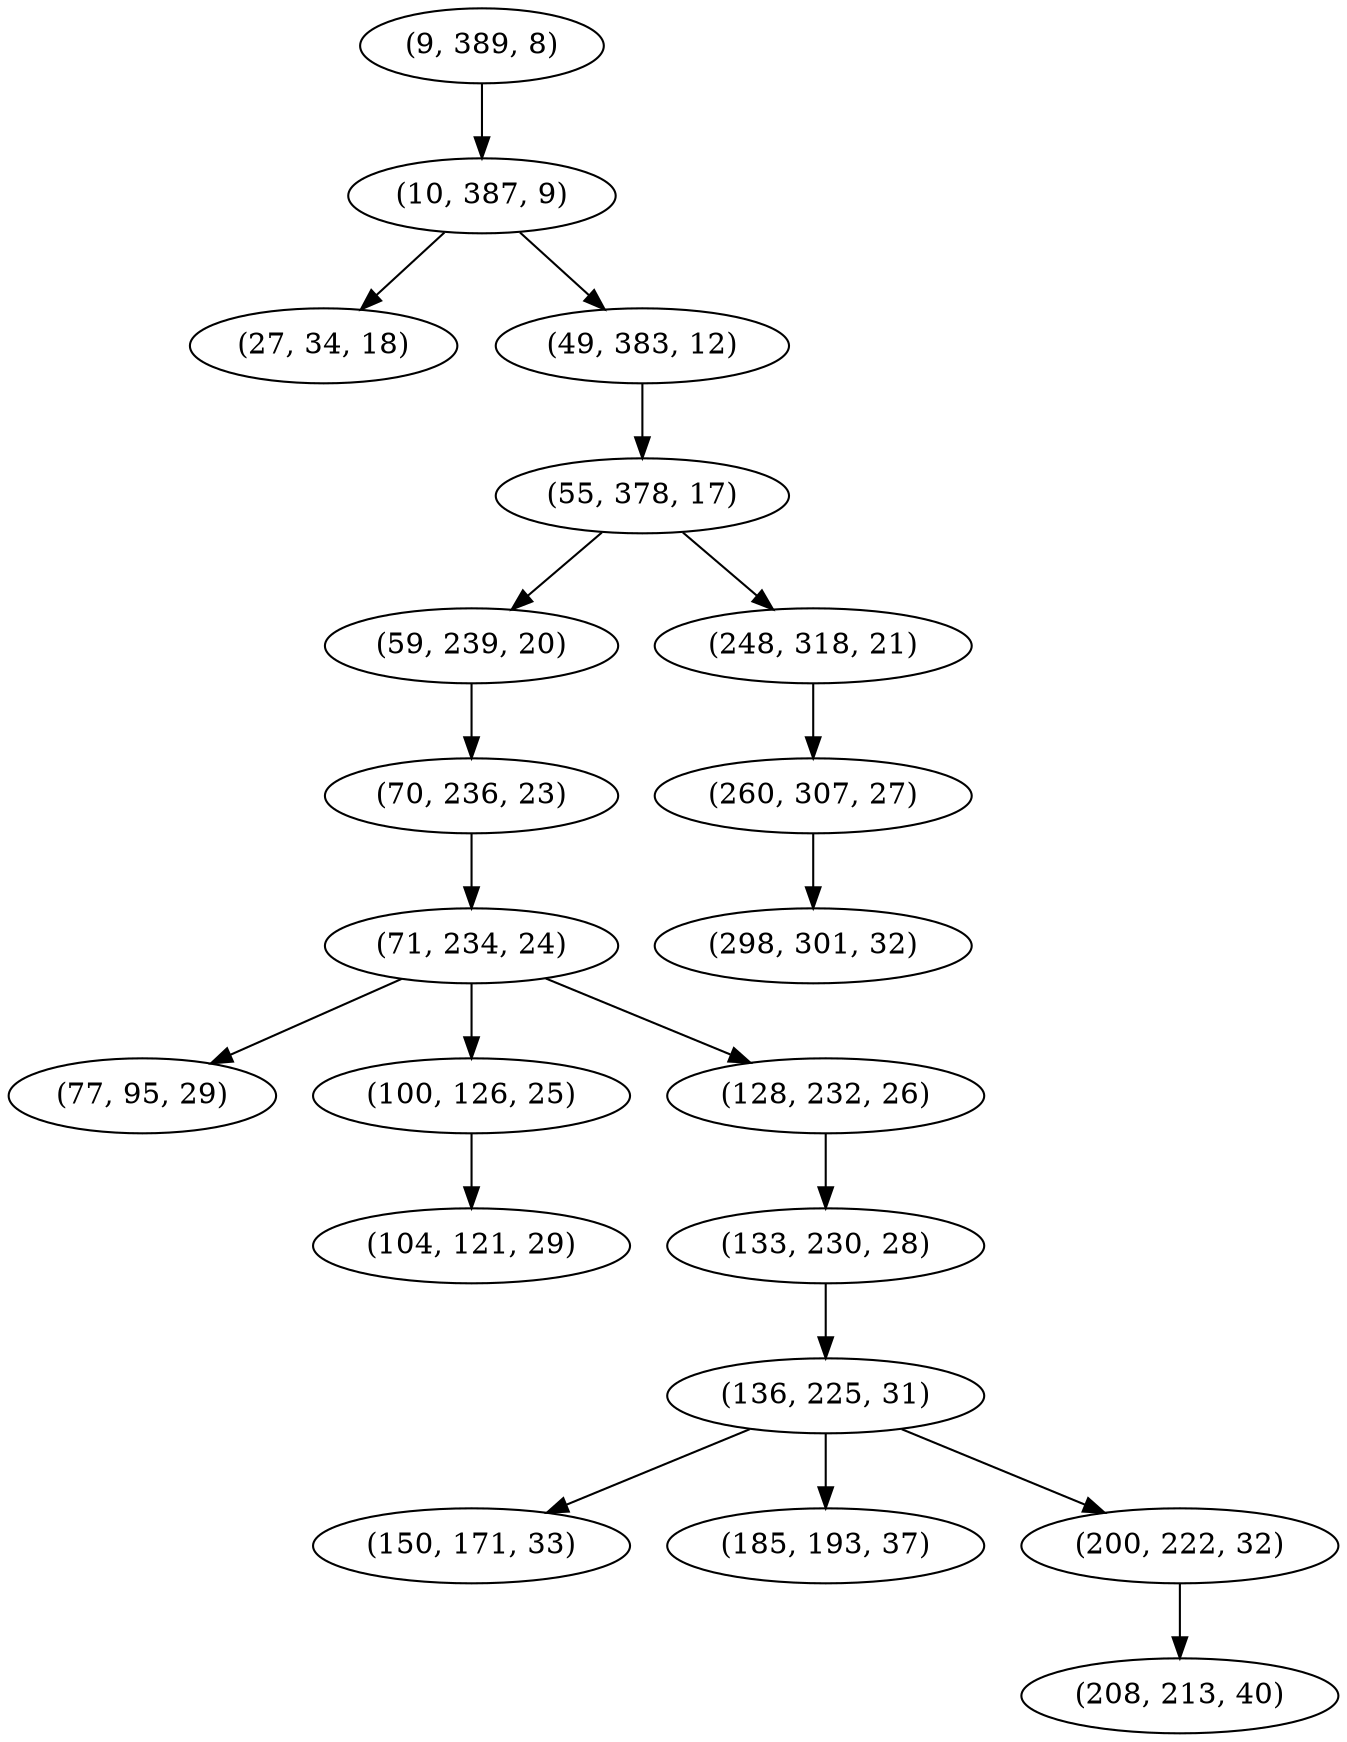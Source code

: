digraph tree {
    "(9, 389, 8)";
    "(10, 387, 9)";
    "(27, 34, 18)";
    "(49, 383, 12)";
    "(55, 378, 17)";
    "(59, 239, 20)";
    "(70, 236, 23)";
    "(71, 234, 24)";
    "(77, 95, 29)";
    "(100, 126, 25)";
    "(104, 121, 29)";
    "(128, 232, 26)";
    "(133, 230, 28)";
    "(136, 225, 31)";
    "(150, 171, 33)";
    "(185, 193, 37)";
    "(200, 222, 32)";
    "(208, 213, 40)";
    "(248, 318, 21)";
    "(260, 307, 27)";
    "(298, 301, 32)";
    "(9, 389, 8)" -> "(10, 387, 9)";
    "(10, 387, 9)" -> "(27, 34, 18)";
    "(10, 387, 9)" -> "(49, 383, 12)";
    "(49, 383, 12)" -> "(55, 378, 17)";
    "(55, 378, 17)" -> "(59, 239, 20)";
    "(55, 378, 17)" -> "(248, 318, 21)";
    "(59, 239, 20)" -> "(70, 236, 23)";
    "(70, 236, 23)" -> "(71, 234, 24)";
    "(71, 234, 24)" -> "(77, 95, 29)";
    "(71, 234, 24)" -> "(100, 126, 25)";
    "(71, 234, 24)" -> "(128, 232, 26)";
    "(100, 126, 25)" -> "(104, 121, 29)";
    "(128, 232, 26)" -> "(133, 230, 28)";
    "(133, 230, 28)" -> "(136, 225, 31)";
    "(136, 225, 31)" -> "(150, 171, 33)";
    "(136, 225, 31)" -> "(185, 193, 37)";
    "(136, 225, 31)" -> "(200, 222, 32)";
    "(200, 222, 32)" -> "(208, 213, 40)";
    "(248, 318, 21)" -> "(260, 307, 27)";
    "(260, 307, 27)" -> "(298, 301, 32)";
}
